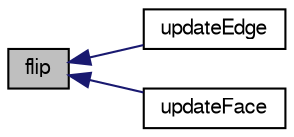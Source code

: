 digraph "flip"
{
  bgcolor="transparent";
  edge [fontname="FreeSans",fontsize="10",labelfontname="FreeSans",labelfontsize="10"];
  node [fontname="FreeSans",fontsize="10",shape=record];
  rankdir="LR";
  Node1 [label="flip",height=0.2,width=0.4,color="black", fillcolor="grey75", style="filled" fontcolor="black"];
  Node1 -> Node2 [dir="back",color="midnightblue",fontsize="10",style="solid",fontname="FreeSans"];
  Node2 [label="updateEdge",height=0.2,width=0.4,color="black",URL="$a01745.html#a4f9ce8004e6fea55b1c2dce3c3c6e6ab",tooltip="Influence of face on edge. "];
  Node1 -> Node3 [dir="back",color="midnightblue",fontsize="10",style="solid",fontname="FreeSans"];
  Node3 [label="updateFace",height=0.2,width=0.4,color="black",URL="$a01745.html#a1e306814f69f522bb05cc93f2b510a14",tooltip="Influence of edge on face. "];
}
